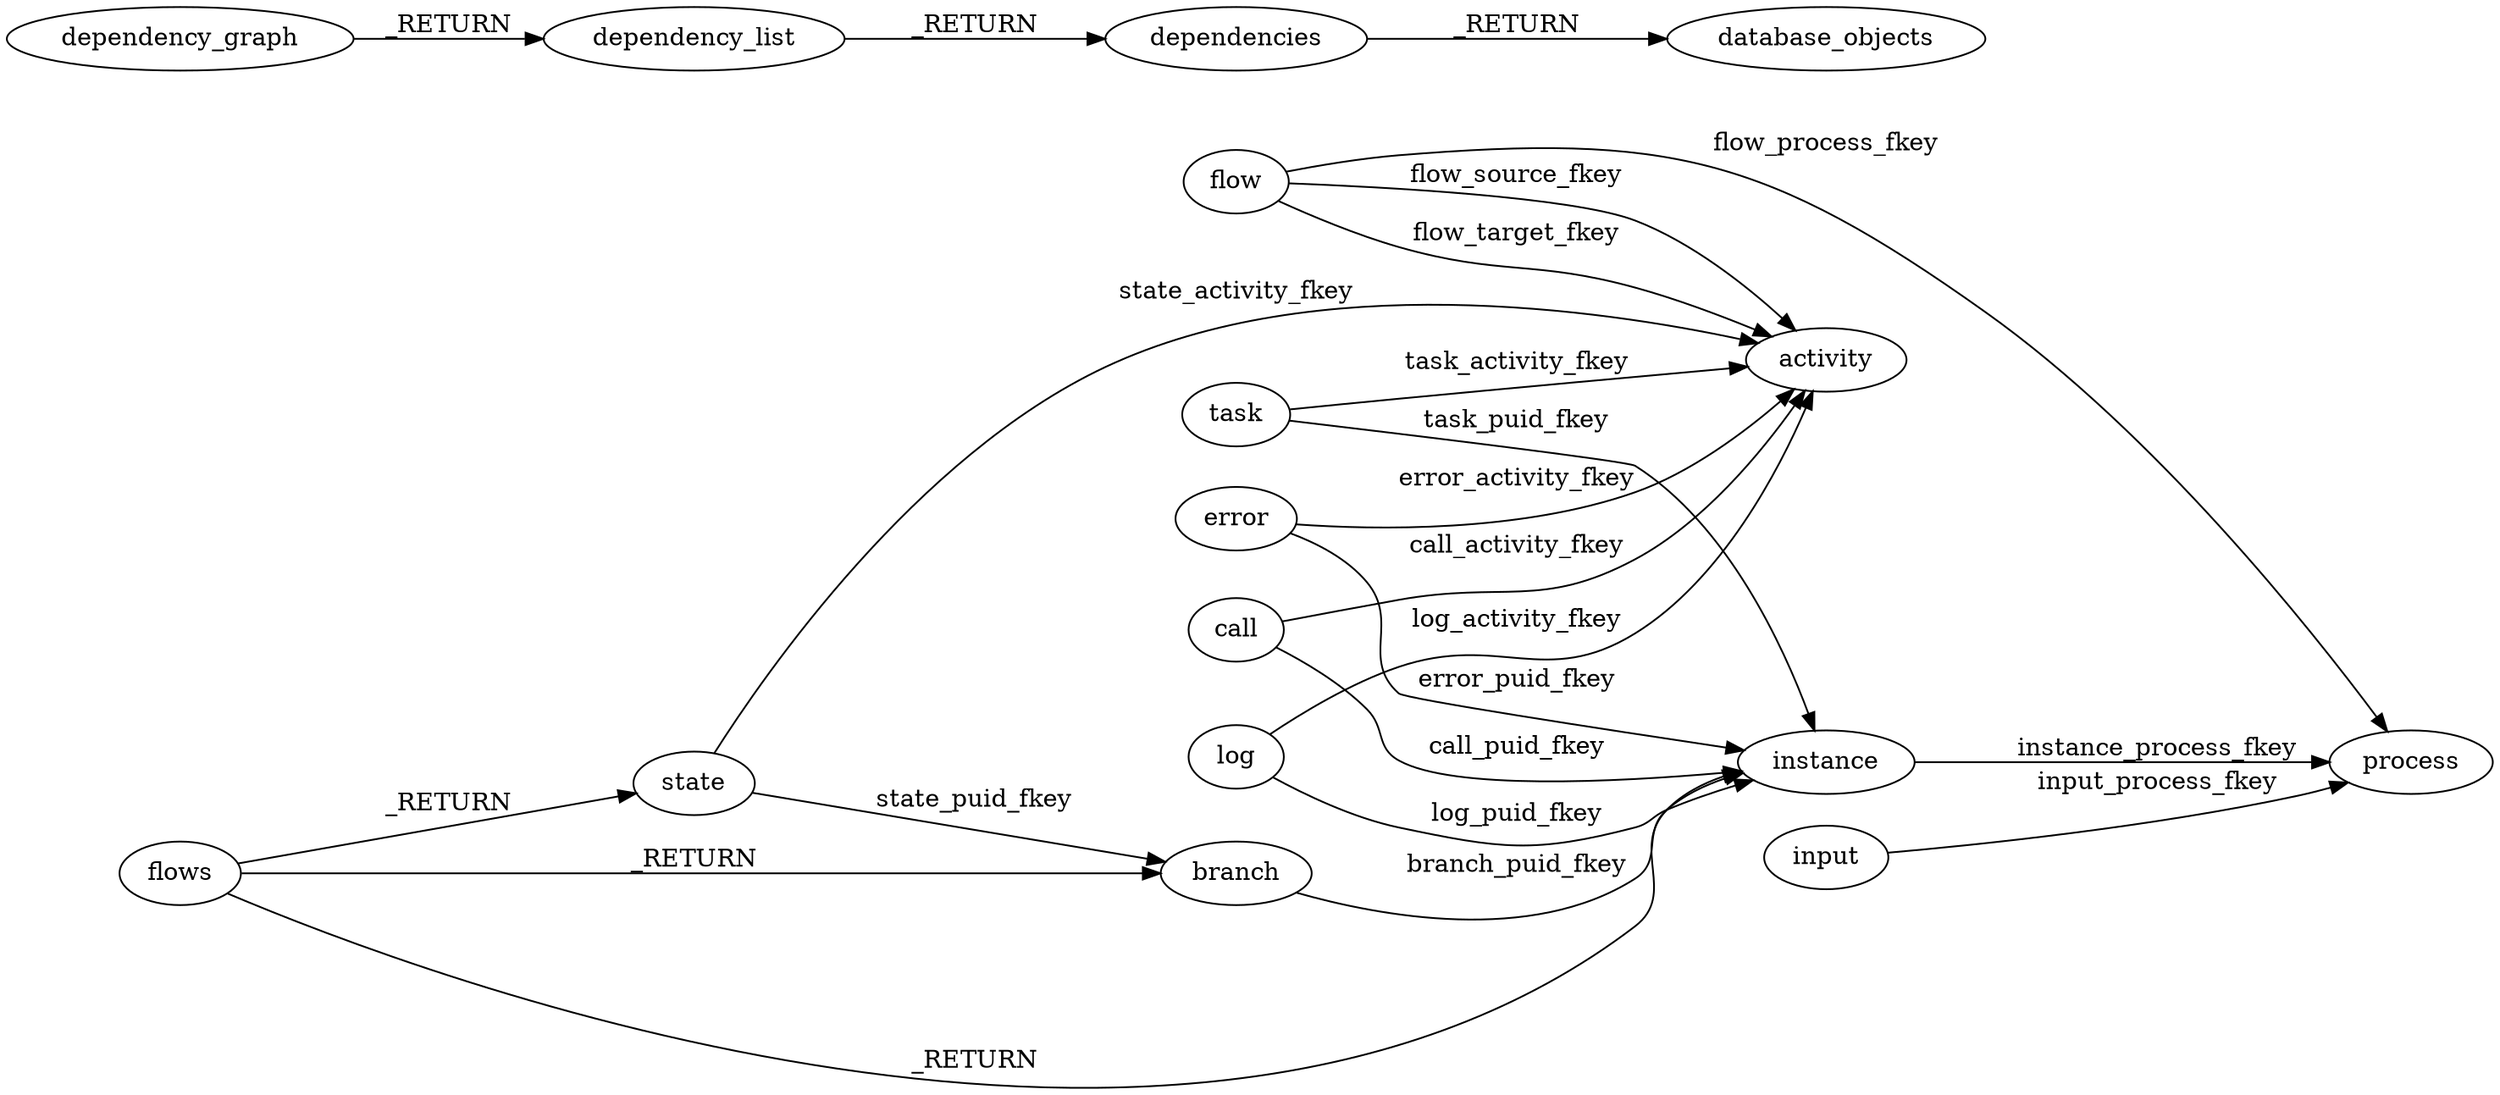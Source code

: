 digraph FlowDatabase {
rankdir="LR"
 flow -> activity [label="flow_target_fkey"];
 state -> activity [label="state_activity_fkey"];
 error -> activity [label="error_activity_fkey"];
 log -> activity [label="log_activity_fkey"];
 task -> activity [label="task_activity_fkey"];
 flow -> activity [label="flow_source_fkey"];
 call -> activity [label="call_activity_fkey"];
 state -> branch [label="state_puid_fkey"];
 flows -> branch [label="_RETURN"];
 log -> instance [label="log_puid_fkey"];
 call -> instance [label="call_puid_fkey"];
 task -> instance [label="task_puid_fkey"];
 error -> instance [label="error_puid_fkey"];
 branch -> instance [label="branch_puid_fkey"];
 flows -> instance [label="_RETURN"];
 flow -> process [label="flow_process_fkey"];
 input -> process [label="input_process_fkey"];
 instance -> process [label="instance_process_fkey"];
 flows -> state [label="_RETURN"];
 dependencies -> database_objects [label="_RETURN"];
 dependency_list -> dependencies [label="_RETURN"];
 dependency_graph -> dependency_list [label="_RETURN"];

}
